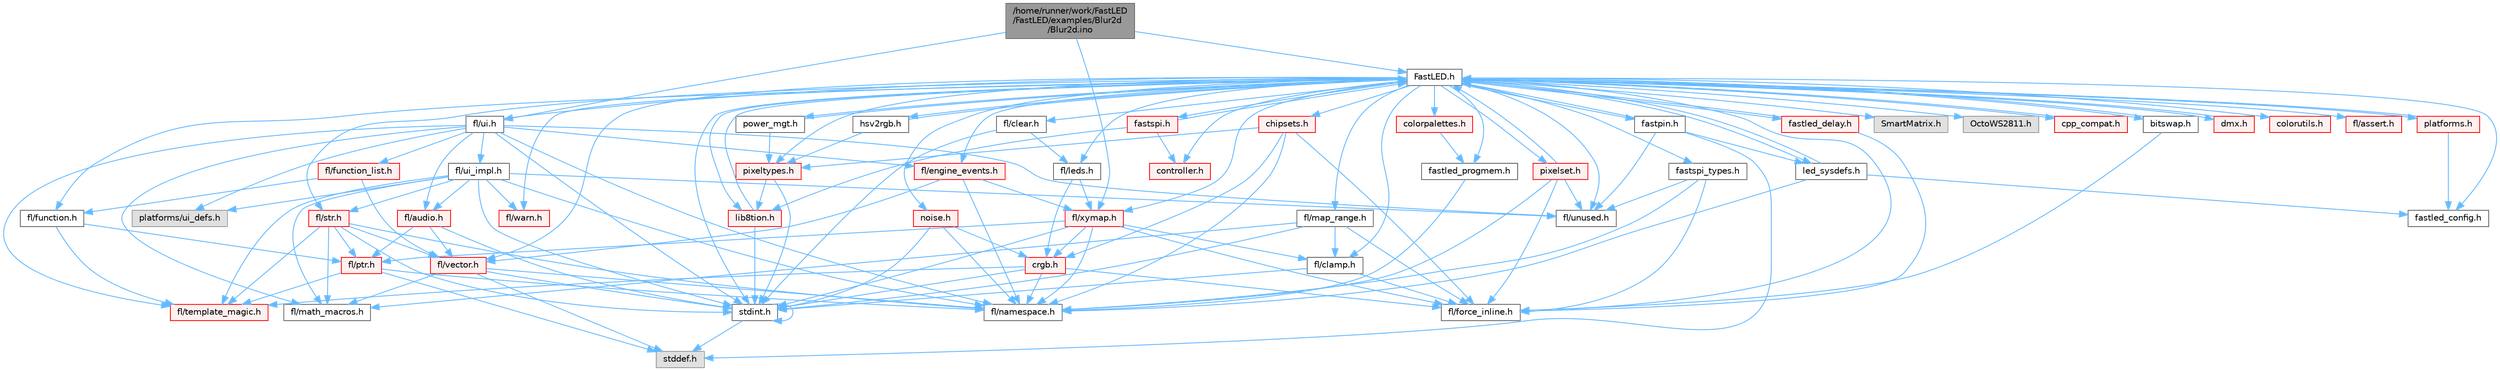digraph "/home/runner/work/FastLED/FastLED/examples/Blur2d/Blur2d.ino"
{
 // INTERACTIVE_SVG=YES
 // LATEX_PDF_SIZE
  bgcolor="transparent";
  edge [fontname=Helvetica,fontsize=10,labelfontname=Helvetica,labelfontsize=10];
  node [fontname=Helvetica,fontsize=10,shape=box,height=0.2,width=0.4];
  Node1 [id="Node000001",label="/home/runner/work/FastLED\l/FastLED/examples/Blur2d\l/Blur2d.ino",height=0.2,width=0.4,color="gray40", fillcolor="grey60", style="filled", fontcolor="black",tooltip=" "];
  Node1 -> Node2 [id="edge1_Node000001_Node000002",color="steelblue1",style="solid",tooltip=" "];
  Node2 [id="Node000002",label="fl/ui.h",height=0.2,width=0.4,color="grey40", fillcolor="white", style="filled",URL="$d9/d3b/ui_8h.html",tooltip=" "];
  Node2 -> Node3 [id="edge2_Node000002_Node000003",color="steelblue1",style="solid",tooltip=" "];
  Node3 [id="Node000003",label="stdint.h",height=0.2,width=0.4,color="grey40", fillcolor="white", style="filled",URL="$df/dd8/stdint_8h.html",tooltip=" "];
  Node3 -> Node4 [id="edge3_Node000003_Node000004",color="steelblue1",style="solid",tooltip=" "];
  Node4 [id="Node000004",label="stddef.h",height=0.2,width=0.4,color="grey60", fillcolor="#E0E0E0", style="filled",tooltip=" "];
  Node3 -> Node3 [id="edge4_Node000003_Node000003",color="steelblue1",style="solid",tooltip=" "];
  Node2 -> Node5 [id="edge5_Node000002_Node000005",color="steelblue1",style="solid",tooltip=" "];
  Node5 [id="Node000005",label="fl/audio.h",height=0.2,width=0.4,color="red", fillcolor="#FFF0F0", style="filled",URL="$da/d09/audio_8h.html",tooltip=" "];
  Node5 -> Node19 [id="edge6_Node000005_Node000019",color="steelblue1",style="solid",tooltip=" "];
  Node19 [id="Node000019",label="fl/ptr.h",height=0.2,width=0.4,color="red", fillcolor="#FFF0F0", style="filled",URL="$dd/d98/ptr_8h.html",tooltip=" "];
  Node19 -> Node4 [id="edge7_Node000019_Node000004",color="steelblue1",style="solid",tooltip=" "];
  Node19 -> Node8 [id="edge8_Node000019_Node000008",color="steelblue1",style="solid",tooltip=" "];
  Node8 [id="Node000008",label="fl/namespace.h",height=0.2,width=0.4,color="grey40", fillcolor="white", style="filled",URL="$df/d2a/namespace_8h.html",tooltip="Implements the FastLED namespace macros."];
  Node19 -> Node20 [id="edge9_Node000019_Node000020",color="steelblue1",style="solid",tooltip=" "];
  Node20 [id="Node000020",label="fl/template_magic.h",height=0.2,width=0.4,color="red", fillcolor="#FFF0F0", style="filled",URL="$d8/d0c/template__magic_8h.html",tooltip=" "];
  Node5 -> Node16 [id="edge10_Node000005_Node000016",color="steelblue1",style="solid",tooltip=" "];
  Node16 [id="Node000016",label="fl/vector.h",height=0.2,width=0.4,color="red", fillcolor="#FFF0F0", style="filled",URL="$d6/d68/vector_8h.html",tooltip=" "];
  Node16 -> Node4 [id="edge11_Node000016_Node000004",color="steelblue1",style="solid",tooltip=" "];
  Node16 -> Node3 [id="edge12_Node000016_Node000003",color="steelblue1",style="solid",tooltip=" "];
  Node16 -> Node15 [id="edge13_Node000016_Node000015",color="steelblue1",style="solid",tooltip=" "];
  Node15 [id="Node000015",label="fl/math_macros.h",height=0.2,width=0.4,color="grey40", fillcolor="white", style="filled",URL="$d8/db8/math__macros_8h.html",tooltip=" "];
  Node16 -> Node8 [id="edge14_Node000016_Node000008",color="steelblue1",style="solid",tooltip=" "];
  Node5 -> Node3 [id="edge15_Node000005_Node000003",color="steelblue1",style="solid",tooltip=" "];
  Node2 -> Node25 [id="edge16_Node000002_Node000025",color="steelblue1",style="solid",tooltip=" "];
  Node25 [id="Node000025",label="fl/engine_events.h",height=0.2,width=0.4,color="red", fillcolor="#FFF0F0", style="filled",URL="$db/dc0/engine__events_8h.html",tooltip=" "];
  Node25 -> Node8 [id="edge17_Node000025_Node000008",color="steelblue1",style="solid",tooltip=" "];
  Node25 -> Node16 [id="edge18_Node000025_Node000016",color="steelblue1",style="solid",tooltip=" "];
  Node25 -> Node34 [id="edge19_Node000025_Node000034",color="steelblue1",style="solid",tooltip=" "];
  Node34 [id="Node000034",label="fl/xymap.h",height=0.2,width=0.4,color="red", fillcolor="#FFF0F0", style="filled",URL="$da/d61/xymap_8h.html",tooltip=" "];
  Node34 -> Node3 [id="edge20_Node000034_Node000003",color="steelblue1",style="solid",tooltip=" "];
  Node34 -> Node35 [id="edge21_Node000034_Node000035",color="steelblue1",style="solid",tooltip=" "];
  Node35 [id="Node000035",label="crgb.h",height=0.2,width=0.4,color="red", fillcolor="#FFF0F0", style="filled",URL="$db/dd1/crgb_8h.html",tooltip="Defines the red, green, and blue (RGB) pixel struct."];
  Node35 -> Node3 [id="edge22_Node000035_Node000003",color="steelblue1",style="solid",tooltip=" "];
  Node35 -> Node8 [id="edge23_Node000035_Node000008",color="steelblue1",style="solid",tooltip=" "];
  Node35 -> Node11 [id="edge24_Node000035_Node000011",color="steelblue1",style="solid",tooltip=" "];
  Node11 [id="Node000011",label="fl/force_inline.h",height=0.2,width=0.4,color="grey40", fillcolor="white", style="filled",URL="$d4/d64/force__inline_8h.html",tooltip=" "];
  Node35 -> Node20 [id="edge25_Node000035_Node000020",color="steelblue1",style="solid",tooltip=" "];
  Node34 -> Node10 [id="edge26_Node000034_Node000010",color="steelblue1",style="solid",tooltip=" "];
  Node10 [id="Node000010",label="fl/clamp.h",height=0.2,width=0.4,color="grey40", fillcolor="white", style="filled",URL="$d6/dd3/clamp_8h.html",tooltip=" "];
  Node10 -> Node3 [id="edge27_Node000010_Node000003",color="steelblue1",style="solid",tooltip=" "];
  Node10 -> Node11 [id="edge28_Node000010_Node000011",color="steelblue1",style="solid",tooltip=" "];
  Node34 -> Node11 [id="edge29_Node000034_Node000011",color="steelblue1",style="solid",tooltip=" "];
  Node34 -> Node8 [id="edge30_Node000034_Node000008",color="steelblue1",style="solid",tooltip=" "];
  Node34 -> Node19 [id="edge31_Node000034_Node000019",color="steelblue1",style="solid",tooltip=" "];
  Node2 -> Node40 [id="edge32_Node000002_Node000040",color="steelblue1",style="solid",tooltip=" "];
  Node40 [id="Node000040",label="fl/function_list.h",height=0.2,width=0.4,color="red", fillcolor="#FFF0F0", style="filled",URL="$d0/d64/function__list_8h.html",tooltip=" "];
  Node40 -> Node41 [id="edge33_Node000040_Node000041",color="steelblue1",style="solid",tooltip=" "];
  Node41 [id="Node000041",label="fl/function.h",height=0.2,width=0.4,color="grey40", fillcolor="white", style="filled",URL="$dd/d67/function_8h.html",tooltip=" "];
  Node41 -> Node19 [id="edge34_Node000041_Node000019",color="steelblue1",style="solid",tooltip=" "];
  Node41 -> Node20 [id="edge35_Node000041_Node000020",color="steelblue1",style="solid",tooltip=" "];
  Node40 -> Node16 [id="edge36_Node000040_Node000016",color="steelblue1",style="solid",tooltip=" "];
  Node2 -> Node15 [id="edge37_Node000002_Node000015",color="steelblue1",style="solid",tooltip=" "];
  Node2 -> Node8 [id="edge38_Node000002_Node000008",color="steelblue1",style="solid",tooltip=" "];
  Node2 -> Node20 [id="edge39_Node000002_Node000020",color="steelblue1",style="solid",tooltip=" "];
  Node2 -> Node42 [id="edge40_Node000002_Node000042",color="steelblue1",style="solid",tooltip=" "];
  Node42 [id="Node000042",label="fl/ui_impl.h",height=0.2,width=0.4,color="grey40", fillcolor="white", style="filled",URL="$d6/dc0/ui__impl_8h.html",tooltip=" "];
  Node42 -> Node3 [id="edge41_Node000042_Node000003",color="steelblue1",style="solid",tooltip=" "];
  Node42 -> Node5 [id="edge42_Node000042_Node000005",color="steelblue1",style="solid",tooltip=" "];
  Node42 -> Node15 [id="edge43_Node000042_Node000015",color="steelblue1",style="solid",tooltip=" "];
  Node42 -> Node8 [id="edge44_Node000042_Node000008",color="steelblue1",style="solid",tooltip=" "];
  Node42 -> Node18 [id="edge45_Node000042_Node000018",color="steelblue1",style="solid",tooltip=" "];
  Node18 [id="Node000018",label="fl/str.h",height=0.2,width=0.4,color="red", fillcolor="#FFF0F0", style="filled",URL="$d1/d93/str_8h.html",tooltip=" "];
  Node18 -> Node3 [id="edge46_Node000018_Node000003",color="steelblue1",style="solid",tooltip=" "];
  Node18 -> Node15 [id="edge47_Node000018_Node000015",color="steelblue1",style="solid",tooltip=" "];
  Node18 -> Node8 [id="edge48_Node000018_Node000008",color="steelblue1",style="solid",tooltip=" "];
  Node18 -> Node19 [id="edge49_Node000018_Node000019",color="steelblue1",style="solid",tooltip=" "];
  Node18 -> Node20 [id="edge50_Node000018_Node000020",color="steelblue1",style="solid",tooltip=" "];
  Node18 -> Node16 [id="edge51_Node000018_Node000016",color="steelblue1",style="solid",tooltip=" "];
  Node42 -> Node20 [id="edge52_Node000042_Node000020",color="steelblue1",style="solid",tooltip=" "];
  Node42 -> Node43 [id="edge53_Node000042_Node000043",color="steelblue1",style="solid",tooltip=" "];
  Node43 [id="Node000043",label="fl/unused.h",height=0.2,width=0.4,color="grey40", fillcolor="white", style="filled",URL="$d8/d4b/unused_8h.html",tooltip=" "];
  Node42 -> Node44 [id="edge54_Node000042_Node000044",color="steelblue1",style="solid",tooltip=" "];
  Node44 [id="Node000044",label="fl/warn.h",height=0.2,width=0.4,color="red", fillcolor="#FFF0F0", style="filled",URL="$de/d77/warn_8h.html",tooltip=" "];
  Node42 -> Node47 [id="edge55_Node000042_Node000047",color="steelblue1",style="solid",tooltip=" "];
  Node47 [id="Node000047",label="platforms/ui_defs.h",height=0.2,width=0.4,color="grey60", fillcolor="#E0E0E0", style="filled",tooltip=" "];
  Node2 -> Node43 [id="edge56_Node000002_Node000043",color="steelblue1",style="solid",tooltip=" "];
  Node2 -> Node47 [id="edge57_Node000002_Node000047",color="steelblue1",style="solid",tooltip=" "];
  Node1 -> Node34 [id="edge58_Node000001_Node000034",color="steelblue1",style="solid",tooltip=" "];
  Node1 -> Node48 [id="edge59_Node000001_Node000048",color="steelblue1",style="solid",tooltip=" "];
  Node48 [id="Node000048",label="FastLED.h",height=0.2,width=0.4,color="grey40", fillcolor="white", style="filled",URL="$db/d97/_fast_l_e_d_8h.html",tooltip="central include file for FastLED, defines the CFastLED class/object"];
  Node48 -> Node3 [id="edge60_Node000048_Node000003",color="steelblue1",style="solid",tooltip=" "];
  Node48 -> Node49 [id="edge61_Node000048_Node000049",color="steelblue1",style="solid",tooltip=" "];
  Node49 [id="Node000049",label="SmartMatrix.h",height=0.2,width=0.4,color="grey60", fillcolor="#E0E0E0", style="filled",tooltip=" "];
  Node48 -> Node50 [id="edge62_Node000048_Node000050",color="steelblue1",style="solid",tooltip=" "];
  Node50 [id="Node000050",label="OctoWS2811.h",height=0.2,width=0.4,color="grey60", fillcolor="#E0E0E0", style="filled",tooltip=" "];
  Node48 -> Node11 [id="edge63_Node000048_Node000011",color="steelblue1",style="solid",tooltip=" "];
  Node48 -> Node51 [id="edge64_Node000048_Node000051",color="steelblue1",style="solid",tooltip=" "];
  Node51 [id="Node000051",label="cpp_compat.h",height=0.2,width=0.4,color="red", fillcolor="#FFF0F0", style="filled",URL="$d9/d13/cpp__compat_8h.html",tooltip="Compatibility functions based on C++ version."];
  Node51 -> Node48 [id="edge65_Node000051_Node000048",color="steelblue1",style="solid",tooltip=" "];
  Node48 -> Node53 [id="edge66_Node000048_Node000053",color="steelblue1",style="solid",tooltip=" "];
  Node53 [id="Node000053",label="fastled_config.h",height=0.2,width=0.4,color="grey40", fillcolor="white", style="filled",URL="$d5/d11/fastled__config_8h.html",tooltip="Contains definitions that can be used to configure FastLED at compile time."];
  Node48 -> Node54 [id="edge67_Node000048_Node000054",color="steelblue1",style="solid",tooltip=" "];
  Node54 [id="Node000054",label="led_sysdefs.h",height=0.2,width=0.4,color="grey40", fillcolor="white", style="filled",URL="$d9/d3e/led__sysdefs_8h.html",tooltip="Determines which platform system definitions to include."];
  Node54 -> Node48 [id="edge68_Node000054_Node000048",color="steelblue1",style="solid",tooltip=" "];
  Node54 -> Node53 [id="edge69_Node000054_Node000053",color="steelblue1",style="solid",tooltip=" "];
  Node54 -> Node8 [id="edge70_Node000054_Node000008",color="steelblue1",style="solid",tooltip=" "];
  Node48 -> Node55 [id="edge71_Node000048_Node000055",color="steelblue1",style="solid",tooltip=" "];
  Node55 [id="Node000055",label="fastled_delay.h",height=0.2,width=0.4,color="red", fillcolor="#FFF0F0", style="filled",URL="$d0/da8/fastled__delay_8h.html",tooltip="Utility functions and classes for managing delay cycles."];
  Node55 -> Node48 [id="edge72_Node000055_Node000048",color="steelblue1",style="solid",tooltip=" "];
  Node55 -> Node11 [id="edge73_Node000055_Node000011",color="steelblue1",style="solid",tooltip=" "];
  Node48 -> Node57 [id="edge74_Node000048_Node000057",color="steelblue1",style="solid",tooltip=" "];
  Node57 [id="Node000057",label="bitswap.h",height=0.2,width=0.4,color="grey40", fillcolor="white", style="filled",URL="$de/ded/bitswap_8h.html",tooltip="Functions for doing a rotation of bits/bytes used by parallel output."];
  Node57 -> Node48 [id="edge75_Node000057_Node000048",color="steelblue1",style="solid",tooltip=" "];
  Node57 -> Node11 [id="edge76_Node000057_Node000011",color="steelblue1",style="solid",tooltip=" "];
  Node48 -> Node58 [id="edge77_Node000048_Node000058",color="steelblue1",style="solid",tooltip=" "];
  Node58 [id="Node000058",label="controller.h",height=0.2,width=0.4,color="red", fillcolor="#FFF0F0", style="filled",URL="$d2/dd9/controller_8h.html",tooltip="deprecated: base definitions used by led controllers for writing out led data"];
  Node48 -> Node79 [id="edge78_Node000048_Node000079",color="steelblue1",style="solid",tooltip=" "];
  Node79 [id="Node000079",label="fastpin.h",height=0.2,width=0.4,color="grey40", fillcolor="white", style="filled",URL="$db/d65/fastpin_8h.html",tooltip="Class base definitions for defining fast pin access."];
  Node79 -> Node48 [id="edge79_Node000079_Node000048",color="steelblue1",style="solid",tooltip=" "];
  Node79 -> Node54 [id="edge80_Node000079_Node000054",color="steelblue1",style="solid",tooltip=" "];
  Node79 -> Node4 [id="edge81_Node000079_Node000004",color="steelblue1",style="solid",tooltip=" "];
  Node79 -> Node43 [id="edge82_Node000079_Node000043",color="steelblue1",style="solid",tooltip=" "];
  Node48 -> Node80 [id="edge83_Node000048_Node000080",color="steelblue1",style="solid",tooltip=" "];
  Node80 [id="Node000080",label="fastspi_types.h",height=0.2,width=0.4,color="grey40", fillcolor="white", style="filled",URL="$d2/ddb/fastspi__types_8h.html",tooltip="Data types and constants used by SPI interfaces."];
  Node80 -> Node11 [id="edge84_Node000080_Node000011",color="steelblue1",style="solid",tooltip=" "];
  Node80 -> Node8 [id="edge85_Node000080_Node000008",color="steelblue1",style="solid",tooltip=" "];
  Node80 -> Node43 [id="edge86_Node000080_Node000043",color="steelblue1",style="solid",tooltip=" "];
  Node48 -> Node81 [id="edge87_Node000048_Node000081",color="steelblue1",style="solid",tooltip=" "];
  Node81 [id="Node000081",label="dmx.h",height=0.2,width=0.4,color="red", fillcolor="#FFF0F0", style="filled",URL="$d3/de1/dmx_8h.html",tooltip="Defines the DMX512-based LED controllers."];
  Node81 -> Node48 [id="edge88_Node000081_Node000048",color="steelblue1",style="solid",tooltip=" "];
  Node48 -> Node84 [id="edge89_Node000048_Node000084",color="steelblue1",style="solid",tooltip=" "];
  Node84 [id="Node000084",label="platforms.h",height=0.2,width=0.4,color="red", fillcolor="#FFF0F0", style="filled",URL="$da/dc9/platforms_8h.html",tooltip="Determines which platforms headers to include."];
  Node84 -> Node48 [id="edge90_Node000084_Node000048",color="steelblue1",style="solid",tooltip=" "];
  Node84 -> Node53 [id="edge91_Node000084_Node000053",color="steelblue1",style="solid",tooltip=" "];
  Node48 -> Node86 [id="edge92_Node000048_Node000086",color="steelblue1",style="solid",tooltip=" "];
  Node86 [id="Node000086",label="fastled_progmem.h",height=0.2,width=0.4,color="grey40", fillcolor="white", style="filled",URL="$df/dab/fastled__progmem_8h.html",tooltip="Wrapper definitions to allow seamless use of PROGMEM in environments that have it."];
  Node86 -> Node8 [id="edge93_Node000086_Node000008",color="steelblue1",style="solid",tooltip=" "];
  Node48 -> Node61 [id="edge94_Node000048_Node000061",color="steelblue1",style="solid",tooltip=" "];
  Node61 [id="Node000061",label="lib8tion.h",height=0.2,width=0.4,color="red", fillcolor="#FFF0F0", style="filled",URL="$df/da5/lib8tion_8h.html",tooltip="Fast, efficient 8-bit math functions specifically designed for high-performance LED programming."];
  Node61 -> Node48 [id="edge95_Node000061_Node000048",color="steelblue1",style="solid",tooltip=" "];
  Node61 -> Node3 [id="edge96_Node000061_Node000003",color="steelblue1",style="solid",tooltip=" "];
  Node48 -> Node60 [id="edge97_Node000048_Node000060",color="steelblue1",style="solid",tooltip=" "];
  Node60 [id="Node000060",label="pixeltypes.h",height=0.2,width=0.4,color="red", fillcolor="#FFF0F0", style="filled",URL="$d2/dba/pixeltypes_8h.html",tooltip="Includes defintions for RGB and HSV pixels."];
  Node60 -> Node3 [id="edge98_Node000060_Node000003",color="steelblue1",style="solid",tooltip=" "];
  Node60 -> Node61 [id="edge99_Node000060_Node000061",color="steelblue1",style="solid",tooltip=" "];
  Node48 -> Node87 [id="edge100_Node000048_Node000087",color="steelblue1",style="solid",tooltip=" "];
  Node87 [id="Node000087",label="hsv2rgb.h",height=0.2,width=0.4,color="grey40", fillcolor="white", style="filled",URL="$de/d9a/hsv2rgb_8h.html",tooltip="Functions to convert from the HSV colorspace to the RGB colorspace."];
  Node87 -> Node48 [id="edge101_Node000087_Node000048",color="steelblue1",style="solid",tooltip=" "];
  Node87 -> Node60 [id="edge102_Node000087_Node000060",color="steelblue1",style="solid",tooltip=" "];
  Node48 -> Node88 [id="edge103_Node000048_Node000088",color="steelblue1",style="solid",tooltip=" "];
  Node88 [id="Node000088",label="colorutils.h",height=0.2,width=0.4,color="red", fillcolor="#FFF0F0", style="filled",URL="$d1/dfb/colorutils_8h.html",tooltip=" "];
  Node48 -> Node94 [id="edge104_Node000048_Node000094",color="steelblue1",style="solid",tooltip=" "];
  Node94 [id="Node000094",label="pixelset.h",height=0.2,width=0.4,color="red", fillcolor="#FFF0F0", style="filled",URL="$d4/d46/pixelset_8h.html",tooltip="Declares classes for managing logical groups of LEDs."];
  Node94 -> Node11 [id="edge105_Node000094_Node000011",color="steelblue1",style="solid",tooltip=" "];
  Node94 -> Node8 [id="edge106_Node000094_Node000008",color="steelblue1",style="solid",tooltip=" "];
  Node94 -> Node43 [id="edge107_Node000094_Node000043",color="steelblue1",style="solid",tooltip=" "];
  Node94 -> Node48 [id="edge108_Node000094_Node000048",color="steelblue1",style="solid",tooltip=" "];
  Node48 -> Node96 [id="edge109_Node000048_Node000096",color="steelblue1",style="solid",tooltip=" "];
  Node96 [id="Node000096",label="colorpalettes.h",height=0.2,width=0.4,color="red", fillcolor="#FFF0F0", style="filled",URL="$dc/dcc/colorpalettes_8h.html",tooltip="Declarations for the predefined color palettes supplied by FastLED."];
  Node96 -> Node86 [id="edge110_Node000096_Node000086",color="steelblue1",style="solid",tooltip=" "];
  Node48 -> Node97 [id="edge111_Node000048_Node000097",color="steelblue1",style="solid",tooltip=" "];
  Node97 [id="Node000097",label="noise.h",height=0.2,width=0.4,color="red", fillcolor="#FFF0F0", style="filled",URL="$d1/d31/noise_8h.html",tooltip="Functions to generate and fill arrays with noise."];
  Node97 -> Node3 [id="edge112_Node000097_Node000003",color="steelblue1",style="solid",tooltip=" "];
  Node97 -> Node35 [id="edge113_Node000097_Node000035",color="steelblue1",style="solid",tooltip=" "];
  Node97 -> Node8 [id="edge114_Node000097_Node000008",color="steelblue1",style="solid",tooltip=" "];
  Node48 -> Node98 [id="edge115_Node000048_Node000098",color="steelblue1",style="solid",tooltip=" "];
  Node98 [id="Node000098",label="power_mgt.h",height=0.2,width=0.4,color="grey40", fillcolor="white", style="filled",URL="$dc/d5b/power__mgt_8h.html",tooltip="Functions to limit the power used by FastLED."];
  Node98 -> Node48 [id="edge116_Node000098_Node000048",color="steelblue1",style="solid",tooltip=" "];
  Node98 -> Node60 [id="edge117_Node000098_Node000060",color="steelblue1",style="solid",tooltip=" "];
  Node48 -> Node99 [id="edge118_Node000048_Node000099",color="steelblue1",style="solid",tooltip=" "];
  Node99 [id="Node000099",label="fastspi.h",height=0.2,width=0.4,color="red", fillcolor="#FFF0F0", style="filled",URL="$d6/ddc/fastspi_8h.html",tooltip="Serial peripheral interface (SPI) definitions per platform."];
  Node99 -> Node48 [id="edge119_Node000099_Node000048",color="steelblue1",style="solid",tooltip=" "];
  Node99 -> Node58 [id="edge120_Node000099_Node000058",color="steelblue1",style="solid",tooltip=" "];
  Node99 -> Node61 [id="edge121_Node000099_Node000061",color="steelblue1",style="solid",tooltip=" "];
  Node48 -> Node101 [id="edge122_Node000048_Node000101",color="steelblue1",style="solid",tooltip=" "];
  Node101 [id="Node000101",label="chipsets.h",height=0.2,width=0.4,color="red", fillcolor="#FFF0F0", style="filled",URL="$db/d66/chipsets_8h.html",tooltip="Contains the bulk of the definitions for the various LED chipsets supported."];
  Node101 -> Node60 [id="edge123_Node000101_Node000060",color="steelblue1",style="solid",tooltip=" "];
  Node101 -> Node11 [id="edge124_Node000101_Node000011",color="steelblue1",style="solid",tooltip=" "];
  Node101 -> Node35 [id="edge125_Node000101_Node000035",color="steelblue1",style="solid",tooltip=" "];
  Node101 -> Node8 [id="edge126_Node000101_Node000008",color="steelblue1",style="solid",tooltip=" "];
  Node48 -> Node25 [id="edge127_Node000048_Node000025",color="steelblue1",style="solid",tooltip=" "];
  Node48 -> Node102 [id="edge128_Node000048_Node000102",color="steelblue1",style="solid",tooltip=" "];
  Node102 [id="Node000102",label="fl/leds.h",height=0.2,width=0.4,color="grey40", fillcolor="white", style="filled",URL="$da/d78/leds_8h.html",tooltip=" "];
  Node102 -> Node35 [id="edge129_Node000102_Node000035",color="steelblue1",style="solid",tooltip=" "];
  Node102 -> Node34 [id="edge130_Node000102_Node000034",color="steelblue1",style="solid",tooltip=" "];
  Node48 -> Node18 [id="edge131_Node000048_Node000018",color="steelblue1",style="solid",tooltip=" "];
  Node48 -> Node34 [id="edge132_Node000048_Node000034",color="steelblue1",style="solid",tooltip=" "];
  Node48 -> Node10 [id="edge133_Node000048_Node000010",color="steelblue1",style="solid",tooltip=" "];
  Node48 -> Node14 [id="edge134_Node000048_Node000014",color="steelblue1",style="solid",tooltip=" "];
  Node14 [id="Node000014",label="fl/map_range.h",height=0.2,width=0.4,color="grey40", fillcolor="white", style="filled",URL="$d1/d47/map__range_8h.html",tooltip=" "];
  Node14 -> Node3 [id="edge135_Node000014_Node000003",color="steelblue1",style="solid",tooltip=" "];
  Node14 -> Node10 [id="edge136_Node000014_Node000010",color="steelblue1",style="solid",tooltip=" "];
  Node14 -> Node11 [id="edge137_Node000014_Node000011",color="steelblue1",style="solid",tooltip=" "];
  Node14 -> Node15 [id="edge138_Node000014_Node000015",color="steelblue1",style="solid",tooltip=" "];
  Node48 -> Node44 [id="edge139_Node000048_Node000044",color="steelblue1",style="solid",tooltip=" "];
  Node48 -> Node30 [id="edge140_Node000048_Node000030",color="steelblue1",style="solid",tooltip=" "];
  Node30 [id="Node000030",label="fl/assert.h",height=0.2,width=0.4,color="red", fillcolor="#FFF0F0", style="filled",URL="$dc/da7/assert_8h.html",tooltip=" "];
  Node48 -> Node43 [id="edge141_Node000048_Node000043",color="steelblue1",style="solid",tooltip=" "];
  Node48 -> Node16 [id="edge142_Node000048_Node000016",color="steelblue1",style="solid",tooltip=" "];
  Node48 -> Node41 [id="edge143_Node000048_Node000041",color="steelblue1",style="solid",tooltip=" "];
  Node48 -> Node103 [id="edge144_Node000048_Node000103",color="steelblue1",style="solid",tooltip=" "];
  Node103 [id="Node000103",label="fl/clear.h",height=0.2,width=0.4,color="grey40", fillcolor="white", style="filled",URL="$df/db0/clear_8h.html",tooltip=" "];
  Node103 -> Node102 [id="edge145_Node000103_Node000102",color="steelblue1",style="solid",tooltip=" "];
  Node103 -> Node3 [id="edge146_Node000103_Node000003",color="steelblue1",style="solid",tooltip=" "];
  Node48 -> Node2 [id="edge147_Node000048_Node000002",color="steelblue1",style="solid",tooltip=" "];
}
